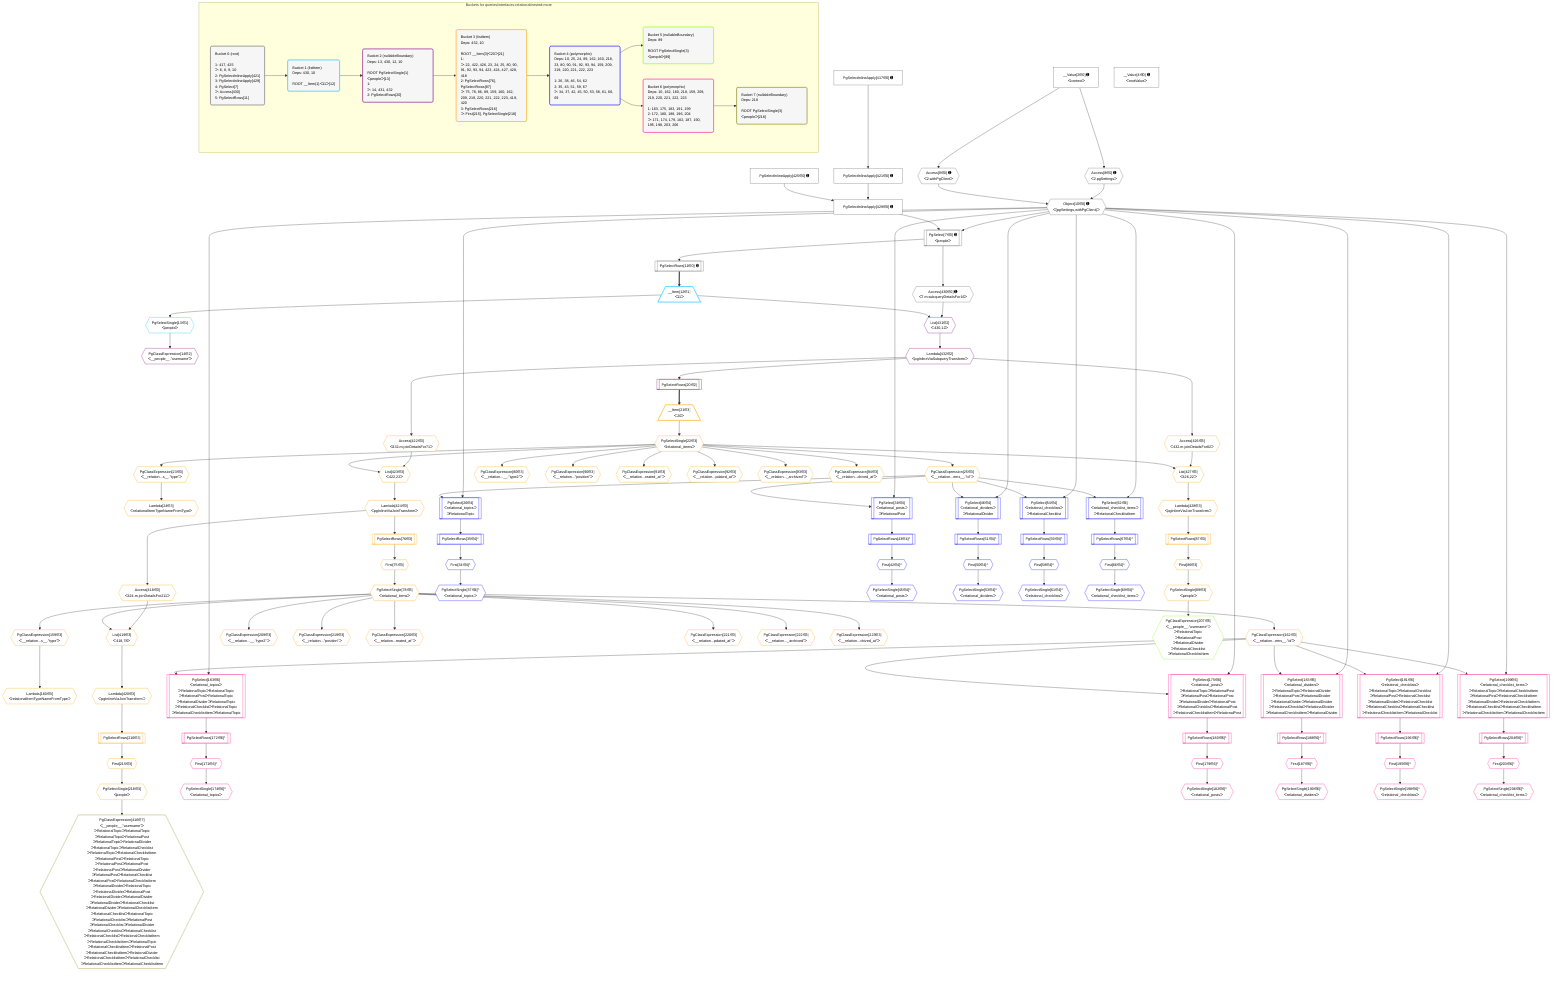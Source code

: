 %%{init: {'themeVariables': { 'fontSize': '12px'}}}%%
graph TD
    classDef path fill:#eee,stroke:#000,color:#000
    classDef plan fill:#fff,stroke-width:1px,color:#000
    classDef itemplan fill:#fff,stroke-width:2px,color:#000
    classDef unbatchedplan fill:#dff,stroke-width:1px,color:#000
    classDef sideeffectplan fill:#fcc,stroke-width:2px,color:#000
    classDef bucket fill:#f6f6f6,color:#000,stroke-width:2px,text-align:left

    subgraph "Buckets for queries/interfaces-relational/nested-more"
    Bucket0("Bucket 0 (root)<br /><br />1: 417, 425<br />ᐳ: 6, 8, 9, 10<br />2: PgSelectInlineApply[421]<br />3: PgSelectInlineApply[429]<br />4: PgSelect[7]<br />ᐳ: Access[430]<br />5: PgSelectRows[11]"):::bucket
    Bucket1("Bucket 1 (listItem)<br />Deps: 430, 10<br /><br />ROOT __Item{1}ᐸ11ᐳ[12]"):::bucket
    Bucket2("Bucket 2 (nullableBoundary)<br />Deps: 13, 430, 12, 10<br /><br />ROOT PgSelectSingle{1}ᐸpeopleᐳ[13]<br />1: <br />ᐳ: 14, 431, 432<br />2: PgSelectRows[20]"):::bucket
    Bucket3("Bucket 3 (listItem)<br />Deps: 432, 10<br /><br />ROOT __Item{3}ᐸ20ᐳ[21]<br />1: <br />ᐳ: 22, 422, 426, 23, 24, 25, 80, 90, 91, 92, 93, 94, 423, 424, 427, 428, 418<br />2: PgSelectRows[76], PgSelectRows[87]<br />ᐳ: 75, 78, 86, 89, 159, 160, 162, 209, 219, 220, 221, 222, 223, 419, 420<br />3: PgSelectRows[216]<br />ᐳ: First[215], PgSelectSingle[218]"):::bucket
    Bucket4("Bucket 4 (polymorphic)<br />Deps: 10, 25, 24, 89, 162, 160, 218, 23, 80, 90, 91, 92, 93, 94, 159, 209, 219, 220, 221, 222, 223<br /><br />1: 26, 38, 46, 54, 62<br />2: 35, 43, 51, 59, 67<br />ᐳ: 34, 37, 42, 45, 50, 53, 58, 61, 66, 69"):::bucket
    Bucket5("Bucket 5 (nullableBoundary)<br />Deps: 89<br /><br />ROOT PgSelectSingle{3}ᐸpeopleᐳ[89]"):::bucket
    Bucket6("Bucket 6 (polymorphic)<br />Deps: 10, 162, 160, 218, 159, 209, 219, 220, 221, 222, 223<br /><br />1: 163, 175, 183, 191, 199<br />2: 172, 180, 188, 196, 204<br />ᐳ: 171, 174, 179, 182, 187, 190, 195, 198, 203, 206"):::bucket
    Bucket7("Bucket 7 (nullableBoundary)<br />Deps: 218<br /><br />ROOT PgSelectSingle{3}ᐸpeopleᐳ[218]"):::bucket
    end
    Bucket0 --> Bucket1
    Bucket1 --> Bucket2
    Bucket2 --> Bucket3
    Bucket3 --> Bucket4
    Bucket4 --> Bucket5 & Bucket6
    Bucket6 --> Bucket7

    %% plan dependencies
    PgSelectInlineApply429["PgSelectInlineApply[429∈0] ➊"]:::plan
    PgSelectInlineApply421["PgSelectInlineApply[421∈0] ➊"]:::plan
    PgSelectInlineApply425["PgSelectInlineApply[425∈0] ➊"]:::plan
    PgSelectInlineApply421 & PgSelectInlineApply425 --> PgSelectInlineApply429
    PgSelect7[["PgSelect[7∈0] ➊<br />ᐸpeopleᐳ"]]:::plan
    Object10{{"Object[10∈0] ➊<br />ᐸ{pgSettings,withPgClient}ᐳ"}}:::plan
    Object10 & PgSelectInlineApply429 --> PgSelect7
    Access8{{"Access[8∈0] ➊<br />ᐸ2.pgSettingsᐳ"}}:::plan
    Access9{{"Access[9∈0] ➊<br />ᐸ2.withPgClientᐳ"}}:::plan
    Access8 & Access9 --> Object10
    __Value2["__Value[2∈0] ➊<br />ᐸcontextᐳ"]:::plan
    __Value2 --> Access8
    __Value2 --> Access9
    PgSelectRows11[["PgSelectRows[11∈0] ➊"]]:::plan
    PgSelect7 --> PgSelectRows11
    PgSelectInlineApply417["PgSelectInlineApply[417∈0] ➊"]:::plan
    PgSelectInlineApply417 --> PgSelectInlineApply421
    Access430{{"Access[430∈0] ➊<br />ᐸ7.m.subqueryDetailsFor16ᐳ"}}:::plan
    PgSelect7 --> Access430
    __Value4["__Value[4∈0] ➊<br />ᐸrootValueᐳ"]:::plan
    __Item12[/"__Item[12∈1]<br />ᐸ11ᐳ"\]:::itemplan
    PgSelectRows11 ==> __Item12
    PgSelectSingle13{{"PgSelectSingle[13∈1]<br />ᐸpeopleᐳ"}}:::plan
    __Item12 --> PgSelectSingle13
    List431{{"List[431∈2]<br />ᐸ430,12ᐳ"}}:::plan
    Access430 & __Item12 --> List431
    PgClassExpression14{{"PgClassExpression[14∈2]<br />ᐸ__people__.”username”ᐳ"}}:::plan
    PgSelectSingle13 --> PgClassExpression14
    PgSelectRows20[["PgSelectRows[20∈2]"]]:::plan
    Lambda432{{"Lambda[432∈2]<br />ᐸpgInlineViaSubqueryTransformᐳ"}}:::plan
    Lambda432 --> PgSelectRows20
    List431 --> Lambda432
    List419{{"List[419∈3]<br />ᐸ418,78ᐳ"}}:::plan
    Access418{{"Access[418∈3]<br />ᐸ424.m.joinDetailsFor211ᐳ"}}:::plan
    PgSelectSingle78{{"PgSelectSingle[78∈3]<br />ᐸrelational_itemsᐳ"}}:::plan
    Access418 & PgSelectSingle78 --> List419
    List423{{"List[423∈3]<br />ᐸ422,22ᐳ"}}:::plan
    Access422{{"Access[422∈3]<br />ᐸ432.m.joinDetailsFor71ᐳ"}}:::plan
    PgSelectSingle22{{"PgSelectSingle[22∈3]<br />ᐸrelational_itemsᐳ"}}:::plan
    Access422 & PgSelectSingle22 --> List423
    List427{{"List[427∈3]<br />ᐸ426,22ᐳ"}}:::plan
    Access426{{"Access[426∈3]<br />ᐸ432.m.joinDetailsFor82ᐳ"}}:::plan
    Access426 & PgSelectSingle22 --> List427
    __Item21[/"__Item[21∈3]<br />ᐸ20ᐳ"\]:::itemplan
    PgSelectRows20 ==> __Item21
    __Item21 --> PgSelectSingle22
    PgClassExpression23{{"PgClassExpression[23∈3]<br />ᐸ__relation...s__.”type”ᐳ"}}:::plan
    PgSelectSingle22 --> PgClassExpression23
    Lambda24{{"Lambda[24∈3]<br />ᐸrelationalItemTypeNameFromTypeᐳ"}}:::plan
    PgClassExpression23 --> Lambda24
    PgClassExpression25{{"PgClassExpression[25∈3]<br />ᐸ__relation...ems__.”id”ᐳ"}}:::plan
    PgSelectSingle22 --> PgClassExpression25
    First75{{"First[75∈3]"}}:::plan
    PgSelectRows76[["PgSelectRows[76∈3]"]]:::plan
    PgSelectRows76 --> First75
    Lambda424{{"Lambda[424∈3]<br />ᐸpgInlineViaJoinTransformᐳ"}}:::plan
    Lambda424 --> PgSelectRows76
    First75 --> PgSelectSingle78
    PgClassExpression80{{"PgClassExpression[80∈3]<br />ᐸ__relation...__.”type2”ᐳ"}}:::plan
    PgSelectSingle22 --> PgClassExpression80
    First86{{"First[86∈3]"}}:::plan
    PgSelectRows87[["PgSelectRows[87∈3]"]]:::plan
    PgSelectRows87 --> First86
    Lambda428{{"Lambda[428∈3]<br />ᐸpgInlineViaJoinTransformᐳ"}}:::plan
    Lambda428 --> PgSelectRows87
    PgSelectSingle89{{"PgSelectSingle[89∈3]<br />ᐸpeopleᐳ"}}:::plan
    First86 --> PgSelectSingle89
    PgClassExpression90{{"PgClassExpression[90∈3]<br />ᐸ__relation...”position”ᐳ"}}:::plan
    PgSelectSingle22 --> PgClassExpression90
    PgClassExpression91{{"PgClassExpression[91∈3]<br />ᐸ__relation...reated_at”ᐳ"}}:::plan
    PgSelectSingle22 --> PgClassExpression91
    PgClassExpression92{{"PgClassExpression[92∈3]<br />ᐸ__relation...pdated_at”ᐳ"}}:::plan
    PgSelectSingle22 --> PgClassExpression92
    PgClassExpression93{{"PgClassExpression[93∈3]<br />ᐸ__relation..._archived”ᐳ"}}:::plan
    PgSelectSingle22 --> PgClassExpression93
    PgClassExpression94{{"PgClassExpression[94∈3]<br />ᐸ__relation...chived_at”ᐳ"}}:::plan
    PgSelectSingle22 --> PgClassExpression94
    PgClassExpression159{{"PgClassExpression[159∈3]<br />ᐸ__relation...s__.”type”ᐳ"}}:::plan
    PgSelectSingle78 --> PgClassExpression159
    Lambda160{{"Lambda[160∈3]<br />ᐸrelationalItemTypeNameFromTypeᐳ"}}:::plan
    PgClassExpression159 --> Lambda160
    PgClassExpression162{{"PgClassExpression[162∈3]<br />ᐸ__relation...ems__.”id”ᐳ"}}:::plan
    PgSelectSingle78 --> PgClassExpression162
    PgClassExpression209{{"PgClassExpression[209∈3]<br />ᐸ__relation...__.”type2”ᐳ"}}:::plan
    PgSelectSingle78 --> PgClassExpression209
    First215{{"First[215∈3]"}}:::plan
    PgSelectRows216[["PgSelectRows[216∈3]"]]:::plan
    PgSelectRows216 --> First215
    Lambda420{{"Lambda[420∈3]<br />ᐸpgInlineViaJoinTransformᐳ"}}:::plan
    Lambda420 --> PgSelectRows216
    PgSelectSingle218{{"PgSelectSingle[218∈3]<br />ᐸpeopleᐳ"}}:::plan
    First215 --> PgSelectSingle218
    PgClassExpression219{{"PgClassExpression[219∈3]<br />ᐸ__relation...”position”ᐳ"}}:::plan
    PgSelectSingle78 --> PgClassExpression219
    PgClassExpression220{{"PgClassExpression[220∈3]<br />ᐸ__relation...reated_at”ᐳ"}}:::plan
    PgSelectSingle78 --> PgClassExpression220
    PgClassExpression221{{"PgClassExpression[221∈3]<br />ᐸ__relation...pdated_at”ᐳ"}}:::plan
    PgSelectSingle78 --> PgClassExpression221
    PgClassExpression222{{"PgClassExpression[222∈3]<br />ᐸ__relation..._archived”ᐳ"}}:::plan
    PgSelectSingle78 --> PgClassExpression222
    PgClassExpression223{{"PgClassExpression[223∈3]<br />ᐸ__relation...chived_at”ᐳ"}}:::plan
    PgSelectSingle78 --> PgClassExpression223
    Lambda424 --> Access418
    List419 --> Lambda420
    Lambda432 --> Access422
    List423 --> Lambda424
    Lambda432 --> Access426
    List427 --> Lambda428
    PgSelect26[["PgSelect[26∈4]<br />ᐸrelational_topicsᐳ<br />ᐳRelationalTopic"]]:::plan
    Object10 & PgClassExpression25 --> PgSelect26
    PgSelect38[["PgSelect[38∈4]<br />ᐸrelational_postsᐳ<br />ᐳRelationalPost"]]:::plan
    Object10 & PgClassExpression25 --> PgSelect38
    PgSelect46[["PgSelect[46∈4]<br />ᐸrelational_dividersᐳ<br />ᐳRelationalDivider"]]:::plan
    Object10 & PgClassExpression25 --> PgSelect46
    PgSelect54[["PgSelect[54∈4]<br />ᐸrelational_checklistsᐳ<br />ᐳRelationalChecklist"]]:::plan
    Object10 & PgClassExpression25 --> PgSelect54
    PgSelect62[["PgSelect[62∈4]<br />ᐸrelational_checklist_itemsᐳ<br />ᐳRelationalChecklistItem"]]:::plan
    Object10 & PgClassExpression25 --> PgSelect62
    First34{{"First[34∈4]^"}}:::plan
    PgSelectRows35[["PgSelectRows[35∈4]^"]]:::plan
    PgSelectRows35 --> First34
    PgSelect26 --> PgSelectRows35
    PgSelectSingle37{{"PgSelectSingle[37∈4]^<br />ᐸrelational_topicsᐳ"}}:::plan
    First34 --> PgSelectSingle37
    First42{{"First[42∈4]^"}}:::plan
    PgSelectRows43[["PgSelectRows[43∈4]^"]]:::plan
    PgSelectRows43 --> First42
    PgSelect38 --> PgSelectRows43
    PgSelectSingle45{{"PgSelectSingle[45∈4]^<br />ᐸrelational_postsᐳ"}}:::plan
    First42 --> PgSelectSingle45
    First50{{"First[50∈4]^"}}:::plan
    PgSelectRows51[["PgSelectRows[51∈4]^"]]:::plan
    PgSelectRows51 --> First50
    PgSelect46 --> PgSelectRows51
    PgSelectSingle53{{"PgSelectSingle[53∈4]^<br />ᐸrelational_dividersᐳ"}}:::plan
    First50 --> PgSelectSingle53
    First58{{"First[58∈4]^"}}:::plan
    PgSelectRows59[["PgSelectRows[59∈4]^"]]:::plan
    PgSelectRows59 --> First58
    PgSelect54 --> PgSelectRows59
    PgSelectSingle61{{"PgSelectSingle[61∈4]^<br />ᐸrelational_checklistsᐳ"}}:::plan
    First58 --> PgSelectSingle61
    First66{{"First[66∈4]^"}}:::plan
    PgSelectRows67[["PgSelectRows[67∈4]^"]]:::plan
    PgSelectRows67 --> First66
    PgSelect62 --> PgSelectRows67
    PgSelectSingle69{{"PgSelectSingle[69∈4]^<br />ᐸrelational_checklist_itemsᐳ"}}:::plan
    First66 --> PgSelectSingle69
    PgClassExpression207{{"PgClassExpression[207∈5]<br />ᐸ__people__.”username”ᐳ<br />ᐳRelationalTopic<br />ᐳRelationalPost<br />ᐳRelationalDivider<br />ᐳRelationalChecklist<br />ᐳRelationalChecklistItem"}}:::plan
    PgSelectSingle89 --> PgClassExpression207
    PgSelect163[["PgSelect[163∈6]<br />ᐸrelational_topicsᐳ<br />ᐳRelationalTopicᐳRelationalTopic<br />ᐳRelationalPostᐳRelationalTopic<br />ᐳRelationalDividerᐳRelationalTopic<br />ᐳRelationalChecklistᐳRelationalTopic<br />ᐳRelationalChecklistItemᐳRelationalTopic"]]:::plan
    Object10 & PgClassExpression162 --> PgSelect163
    PgSelect175[["PgSelect[175∈6]<br />ᐸrelational_postsᐳ<br />ᐳRelationalTopicᐳRelationalPost<br />ᐳRelationalPostᐳRelationalPost<br />ᐳRelationalDividerᐳRelationalPost<br />ᐳRelationalChecklistᐳRelationalPost<br />ᐳRelationalChecklistItemᐳRelationalPost"]]:::plan
    Object10 & PgClassExpression162 --> PgSelect175
    PgSelect183[["PgSelect[183∈6]<br />ᐸrelational_dividersᐳ<br />ᐳRelationalTopicᐳRelationalDivider<br />ᐳRelationalPostᐳRelationalDivider<br />ᐳRelationalDividerᐳRelationalDivider<br />ᐳRelationalChecklistᐳRelationalDivider<br />ᐳRelationalChecklistItemᐳRelationalDivider"]]:::plan
    Object10 & PgClassExpression162 --> PgSelect183
    PgSelect191[["PgSelect[191∈6]<br />ᐸrelational_checklistsᐳ<br />ᐳRelationalTopicᐳRelationalChecklist<br />ᐳRelationalPostᐳRelationalChecklist<br />ᐳRelationalDividerᐳRelationalChecklist<br />ᐳRelationalChecklistᐳRelationalChecklist<br />ᐳRelationalChecklistItemᐳRelationalChecklist"]]:::plan
    Object10 & PgClassExpression162 --> PgSelect191
    PgSelect199[["PgSelect[199∈6]<br />ᐸrelational_checklist_itemsᐳ<br />ᐳRelationalTopicᐳRelationalChecklistItem<br />ᐳRelationalPostᐳRelationalChecklistItem<br />ᐳRelationalDividerᐳRelationalChecklistItem<br />ᐳRelationalChecklistᐳRelationalChecklistItem<br />ᐳRelationalChecklistItemᐳRelationalChecklistItem"]]:::plan
    Object10 & PgClassExpression162 --> PgSelect199
    First171{{"First[171∈6]^"}}:::plan
    PgSelectRows172[["PgSelectRows[172∈6]^"]]:::plan
    PgSelectRows172 --> First171
    PgSelect163 --> PgSelectRows172
    PgSelectSingle174{{"PgSelectSingle[174∈6]^<br />ᐸrelational_topicsᐳ"}}:::plan
    First171 --> PgSelectSingle174
    First179{{"First[179∈6]^"}}:::plan
    PgSelectRows180[["PgSelectRows[180∈6]^"]]:::plan
    PgSelectRows180 --> First179
    PgSelect175 --> PgSelectRows180
    PgSelectSingle182{{"PgSelectSingle[182∈6]^<br />ᐸrelational_postsᐳ"}}:::plan
    First179 --> PgSelectSingle182
    First187{{"First[187∈6]^"}}:::plan
    PgSelectRows188[["PgSelectRows[188∈6]^"]]:::plan
    PgSelectRows188 --> First187
    PgSelect183 --> PgSelectRows188
    PgSelectSingle190{{"PgSelectSingle[190∈6]^<br />ᐸrelational_dividersᐳ"}}:::plan
    First187 --> PgSelectSingle190
    First195{{"First[195∈6]^"}}:::plan
    PgSelectRows196[["PgSelectRows[196∈6]^"]]:::plan
    PgSelectRows196 --> First195
    PgSelect191 --> PgSelectRows196
    PgSelectSingle198{{"PgSelectSingle[198∈6]^<br />ᐸrelational_checklistsᐳ"}}:::plan
    First195 --> PgSelectSingle198
    First203{{"First[203∈6]^"}}:::plan
    PgSelectRows204[["PgSelectRows[204∈6]^"]]:::plan
    PgSelectRows204 --> First203
    PgSelect199 --> PgSelectRows204
    PgSelectSingle206{{"PgSelectSingle[206∈6]^<br />ᐸrelational_checklist_itemsᐳ"}}:::plan
    First203 --> PgSelectSingle206
    PgClassExpression416{{"PgClassExpression[416∈7]<br />ᐸ__people__.”username”ᐳ<br />ᐳRelationalTopicᐳRelationalTopic<br />ᐳRelationalTopicᐳRelationalPost<br />ᐳRelationalTopicᐳRelationalDivider<br />ᐳRelationalTopicᐳRelationalChecklist<br />ᐳRelationalTopicᐳRelationalChecklistItem<br />ᐳRelationalPostᐳRelationalTopic<br />ᐳRelationalPostᐳRelationalPost<br />ᐳRelationalPostᐳRelationalDivider<br />ᐳRelationalPostᐳRelationalChecklist<br />ᐳRelationalPostᐳRelationalChecklistItem<br />ᐳRelationalDividerᐳRelationalTopic<br />ᐳRelationalDividerᐳRelationalPost<br />ᐳRelationalDividerᐳRelationalDivider<br />ᐳRelationalDividerᐳRelationalChecklist<br />ᐳRelationalDividerᐳRelationalChecklistItem<br />ᐳRelationalChecklistᐳRelationalTopic<br />ᐳRelationalChecklistᐳRelationalPost<br />ᐳRelationalChecklistᐳRelationalDivider<br />ᐳRelationalChecklistᐳRelationalChecklist<br />ᐳRelationalChecklistᐳRelationalChecklistItem<br />ᐳRelationalChecklistItemᐳRelationalTopic<br />ᐳRelationalChecklistItemᐳRelationalPost<br />ᐳRelationalChecklistItemᐳRelationalDivider<br />ᐳRelationalChecklistItemᐳRelationalChecklist<br />ᐳRelationalChecklistItemᐳRelationalChecklistItem"}}:::plan
    PgSelectSingle218 --> PgClassExpression416

    %% define steps
    classDef bucket0 stroke:#696969
    class Bucket0,__Value2,__Value4,PgSelect7,Access8,Access9,Object10,PgSelectRows11,PgSelectInlineApply417,PgSelectInlineApply421,PgSelectInlineApply425,PgSelectInlineApply429,Access430 bucket0
    classDef bucket1 stroke:#00bfff
    class Bucket1,__Item12,PgSelectSingle13 bucket1
    classDef bucket2 stroke:#7f007f
    class Bucket2,PgClassExpression14,PgSelectRows20,List431,Lambda432 bucket2
    classDef bucket3 stroke:#ffa500
    class Bucket3,__Item21,PgSelectSingle22,PgClassExpression23,Lambda24,PgClassExpression25,First75,PgSelectRows76,PgSelectSingle78,PgClassExpression80,First86,PgSelectRows87,PgSelectSingle89,PgClassExpression90,PgClassExpression91,PgClassExpression92,PgClassExpression93,PgClassExpression94,PgClassExpression159,Lambda160,PgClassExpression162,PgClassExpression209,First215,PgSelectRows216,PgSelectSingle218,PgClassExpression219,PgClassExpression220,PgClassExpression221,PgClassExpression222,PgClassExpression223,Access418,List419,Lambda420,Access422,List423,Lambda424,Access426,List427,Lambda428 bucket3
    classDef bucket4 stroke:#0000ff
    class Bucket4,PgSelect26,First34,PgSelectRows35,PgSelectSingle37,PgSelect38,First42,PgSelectRows43,PgSelectSingle45,PgSelect46,First50,PgSelectRows51,PgSelectSingle53,PgSelect54,First58,PgSelectRows59,PgSelectSingle61,PgSelect62,First66,PgSelectRows67,PgSelectSingle69 bucket4
    classDef bucket5 stroke:#7fff00
    class Bucket5,PgClassExpression207 bucket5
    classDef bucket6 stroke:#ff1493
    class Bucket6,PgSelect163,First171,PgSelectRows172,PgSelectSingle174,PgSelect175,First179,PgSelectRows180,PgSelectSingle182,PgSelect183,First187,PgSelectRows188,PgSelectSingle190,PgSelect191,First195,PgSelectRows196,PgSelectSingle198,PgSelect199,First203,PgSelectRows204,PgSelectSingle206 bucket6
    classDef bucket7 stroke:#808000
    class Bucket7,PgClassExpression416 bucket7